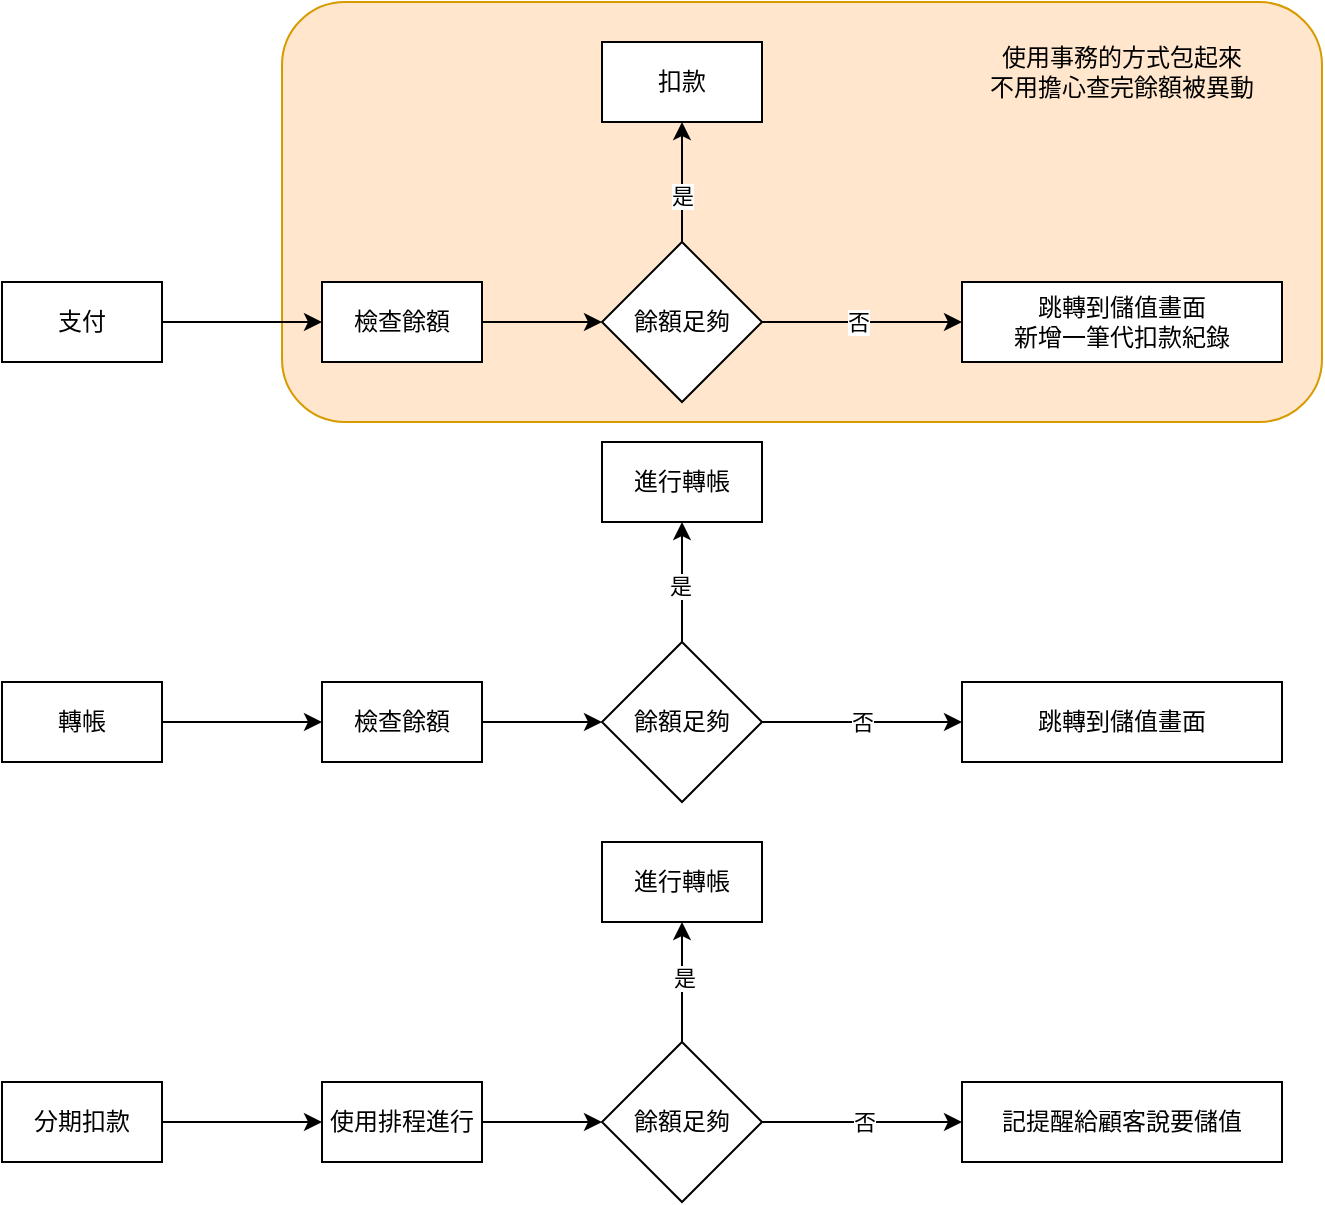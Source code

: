 <mxfile version="24.7.16">
  <diagram name="第 1 页" id="jH3_CTAPR10g_iI8JuLV">
    <mxGraphModel dx="989" dy="514" grid="1" gridSize="10" guides="1" tooltips="1" connect="1" arrows="1" fold="1" page="1" pageScale="1" pageWidth="827" pageHeight="1169" math="0" shadow="0">
      <root>
        <mxCell id="0" />
        <mxCell id="1" parent="0" />
        <mxCell id="nv5IyBdoVDJpjVyae5QC-42" value="" style="rounded=1;whiteSpace=wrap;html=1;fillColor=#ffe6cc;strokeColor=#d79b00;" vertex="1" parent="1">
          <mxGeometry x="260" y="20" width="520" height="210" as="geometry" />
        </mxCell>
        <mxCell id="nv5IyBdoVDJpjVyae5QC-13" value="" style="edgeStyle=orthogonalEdgeStyle;rounded=0;orthogonalLoop=1;jettySize=auto;html=1;" edge="1" parent="1" source="nv5IyBdoVDJpjVyae5QC-1" target="nv5IyBdoVDJpjVyae5QC-2">
          <mxGeometry relative="1" as="geometry" />
        </mxCell>
        <mxCell id="nv5IyBdoVDJpjVyae5QC-1" value="支付" style="rounded=0;whiteSpace=wrap;html=1;" vertex="1" parent="1">
          <mxGeometry x="120" y="160" width="80" height="40" as="geometry" />
        </mxCell>
        <mxCell id="nv5IyBdoVDJpjVyae5QC-12" value="" style="edgeStyle=orthogonalEdgeStyle;rounded=0;orthogonalLoop=1;jettySize=auto;html=1;" edge="1" parent="1" source="nv5IyBdoVDJpjVyae5QC-2" target="nv5IyBdoVDJpjVyae5QC-4">
          <mxGeometry relative="1" as="geometry" />
        </mxCell>
        <mxCell id="nv5IyBdoVDJpjVyae5QC-2" value="檢查餘額" style="rounded=0;whiteSpace=wrap;html=1;" vertex="1" parent="1">
          <mxGeometry x="280" y="160" width="80" height="40" as="geometry" />
        </mxCell>
        <mxCell id="nv5IyBdoVDJpjVyae5QC-7" value="" style="edgeStyle=orthogonalEdgeStyle;rounded=0;orthogonalLoop=1;jettySize=auto;html=1;" edge="1" parent="1" source="nv5IyBdoVDJpjVyae5QC-4" target="nv5IyBdoVDJpjVyae5QC-6">
          <mxGeometry relative="1" as="geometry" />
        </mxCell>
        <mxCell id="nv5IyBdoVDJpjVyae5QC-8" value="是" style="edgeLabel;html=1;align=center;verticalAlign=middle;resizable=0;points=[];" vertex="1" connectable="0" parent="nv5IyBdoVDJpjVyae5QC-7">
          <mxGeometry x="-0.236" relative="1" as="geometry">
            <mxPoint as="offset" />
          </mxGeometry>
        </mxCell>
        <mxCell id="nv5IyBdoVDJpjVyae5QC-10" value="" style="edgeStyle=orthogonalEdgeStyle;rounded=0;orthogonalLoop=1;jettySize=auto;html=1;" edge="1" parent="1" source="nv5IyBdoVDJpjVyae5QC-4" target="nv5IyBdoVDJpjVyae5QC-9">
          <mxGeometry relative="1" as="geometry" />
        </mxCell>
        <mxCell id="nv5IyBdoVDJpjVyae5QC-11" value="否" style="edgeLabel;html=1;align=center;verticalAlign=middle;resizable=0;points=[];" vertex="1" connectable="0" parent="nv5IyBdoVDJpjVyae5QC-10">
          <mxGeometry x="-0.055" relative="1" as="geometry">
            <mxPoint as="offset" />
          </mxGeometry>
        </mxCell>
        <mxCell id="nv5IyBdoVDJpjVyae5QC-4" value="餘額足夠" style="rhombus;whiteSpace=wrap;html=1;" vertex="1" parent="1">
          <mxGeometry x="420" y="140" width="80" height="80" as="geometry" />
        </mxCell>
        <mxCell id="nv5IyBdoVDJpjVyae5QC-6" value="扣款" style="rounded=0;whiteSpace=wrap;html=1;" vertex="1" parent="1">
          <mxGeometry x="420" y="40" width="80" height="40" as="geometry" />
        </mxCell>
        <mxCell id="nv5IyBdoVDJpjVyae5QC-9" value="跳轉到儲值畫面&lt;div&gt;新增一筆代扣款紀錄&lt;/div&gt;" style="rounded=0;whiteSpace=wrap;html=1;" vertex="1" parent="1">
          <mxGeometry x="600" y="160" width="160" height="40" as="geometry" />
        </mxCell>
        <mxCell id="nv5IyBdoVDJpjVyae5QC-24" value="" style="edgeStyle=orthogonalEdgeStyle;rounded=0;orthogonalLoop=1;jettySize=auto;html=1;" edge="1" parent="1" source="nv5IyBdoVDJpjVyae5QC-14" target="nv5IyBdoVDJpjVyae5QC-23">
          <mxGeometry relative="1" as="geometry" />
        </mxCell>
        <mxCell id="nv5IyBdoVDJpjVyae5QC-14" value="轉帳" style="rounded=0;whiteSpace=wrap;html=1;" vertex="1" parent="1">
          <mxGeometry x="120" y="360" width="80" height="40" as="geometry" />
        </mxCell>
        <mxCell id="nv5IyBdoVDJpjVyae5QC-22" value="" style="edgeStyle=orthogonalEdgeStyle;rounded=0;orthogonalLoop=1;jettySize=auto;html=1;" edge="1" parent="1" source="nv5IyBdoVDJpjVyae5QC-17" target="nv5IyBdoVDJpjVyae5QC-19">
          <mxGeometry relative="1" as="geometry" />
        </mxCell>
        <mxCell id="nv5IyBdoVDJpjVyae5QC-17" value="分期扣款" style="rounded=0;whiteSpace=wrap;html=1;" vertex="1" parent="1">
          <mxGeometry x="120" y="560" width="80" height="40" as="geometry" />
        </mxCell>
        <mxCell id="nv5IyBdoVDJpjVyae5QC-34" value="" style="edgeStyle=orthogonalEdgeStyle;rounded=0;orthogonalLoop=1;jettySize=auto;html=1;" edge="1" parent="1" source="nv5IyBdoVDJpjVyae5QC-19" target="nv5IyBdoVDJpjVyae5QC-33">
          <mxGeometry relative="1" as="geometry" />
        </mxCell>
        <mxCell id="nv5IyBdoVDJpjVyae5QC-19" value="使用排程進行" style="rounded=0;whiteSpace=wrap;html=1;" vertex="1" parent="1">
          <mxGeometry x="280" y="560" width="80" height="40" as="geometry" />
        </mxCell>
        <mxCell id="nv5IyBdoVDJpjVyae5QC-26" value="" style="edgeStyle=orthogonalEdgeStyle;rounded=0;orthogonalLoop=1;jettySize=auto;html=1;" edge="1" parent="1" source="nv5IyBdoVDJpjVyae5QC-23" target="nv5IyBdoVDJpjVyae5QC-25">
          <mxGeometry relative="1" as="geometry" />
        </mxCell>
        <mxCell id="nv5IyBdoVDJpjVyae5QC-23" value="檢查餘額" style="rounded=0;whiteSpace=wrap;html=1;" vertex="1" parent="1">
          <mxGeometry x="280" y="360" width="80" height="40" as="geometry" />
        </mxCell>
        <mxCell id="nv5IyBdoVDJpjVyae5QC-28" value="" style="edgeStyle=orthogonalEdgeStyle;rounded=0;orthogonalLoop=1;jettySize=auto;html=1;" edge="1" parent="1" source="nv5IyBdoVDJpjVyae5QC-25" target="nv5IyBdoVDJpjVyae5QC-27">
          <mxGeometry relative="1" as="geometry" />
        </mxCell>
        <mxCell id="nv5IyBdoVDJpjVyae5QC-31" value="是" style="edgeLabel;html=1;align=center;verticalAlign=middle;resizable=0;points=[];" vertex="1" connectable="0" parent="nv5IyBdoVDJpjVyae5QC-28">
          <mxGeometry x="-0.051" y="1" relative="1" as="geometry">
            <mxPoint as="offset" />
          </mxGeometry>
        </mxCell>
        <mxCell id="nv5IyBdoVDJpjVyae5QC-30" value="" style="edgeStyle=orthogonalEdgeStyle;rounded=0;orthogonalLoop=1;jettySize=auto;html=1;" edge="1" parent="1" source="nv5IyBdoVDJpjVyae5QC-25" target="nv5IyBdoVDJpjVyae5QC-29">
          <mxGeometry relative="1" as="geometry" />
        </mxCell>
        <mxCell id="nv5IyBdoVDJpjVyae5QC-32" value="否" style="edgeLabel;html=1;align=center;verticalAlign=middle;resizable=0;points=[];" vertex="1" connectable="0" parent="nv5IyBdoVDJpjVyae5QC-30">
          <mxGeometry x="-0.008" relative="1" as="geometry">
            <mxPoint as="offset" />
          </mxGeometry>
        </mxCell>
        <mxCell id="nv5IyBdoVDJpjVyae5QC-25" value="餘額足夠" style="rhombus;whiteSpace=wrap;html=1;" vertex="1" parent="1">
          <mxGeometry x="420" y="340" width="80" height="80" as="geometry" />
        </mxCell>
        <mxCell id="nv5IyBdoVDJpjVyae5QC-27" value="進行轉帳" style="rounded=0;whiteSpace=wrap;html=1;" vertex="1" parent="1">
          <mxGeometry x="420" y="240" width="80" height="40" as="geometry" />
        </mxCell>
        <mxCell id="nv5IyBdoVDJpjVyae5QC-29" value="跳轉到儲值畫面" style="rounded=0;whiteSpace=wrap;html=1;" vertex="1" parent="1">
          <mxGeometry x="600" y="360" width="160" height="40" as="geometry" />
        </mxCell>
        <mxCell id="nv5IyBdoVDJpjVyae5QC-36" value="" style="edgeStyle=orthogonalEdgeStyle;rounded=0;orthogonalLoop=1;jettySize=auto;html=1;" edge="1" parent="1" source="nv5IyBdoVDJpjVyae5QC-33" target="nv5IyBdoVDJpjVyae5QC-35">
          <mxGeometry relative="1" as="geometry" />
        </mxCell>
        <mxCell id="nv5IyBdoVDJpjVyae5QC-37" value="是" style="edgeLabel;html=1;align=center;verticalAlign=middle;resizable=0;points=[];" vertex="1" connectable="0" parent="nv5IyBdoVDJpjVyae5QC-36">
          <mxGeometry x="0.064" y="-1" relative="1" as="geometry">
            <mxPoint as="offset" />
          </mxGeometry>
        </mxCell>
        <mxCell id="nv5IyBdoVDJpjVyae5QC-39" value="" style="edgeStyle=orthogonalEdgeStyle;rounded=0;orthogonalLoop=1;jettySize=auto;html=1;" edge="1" parent="1" source="nv5IyBdoVDJpjVyae5QC-33" target="nv5IyBdoVDJpjVyae5QC-38">
          <mxGeometry relative="1" as="geometry" />
        </mxCell>
        <mxCell id="nv5IyBdoVDJpjVyae5QC-40" value="否" style="edgeLabel;html=1;align=center;verticalAlign=middle;resizable=0;points=[];" vertex="1" connectable="0" parent="nv5IyBdoVDJpjVyae5QC-39">
          <mxGeometry x="0.01" relative="1" as="geometry">
            <mxPoint as="offset" />
          </mxGeometry>
        </mxCell>
        <mxCell id="nv5IyBdoVDJpjVyae5QC-33" value="餘額足夠" style="rhombus;whiteSpace=wrap;html=1;" vertex="1" parent="1">
          <mxGeometry x="420" y="540" width="80" height="80" as="geometry" />
        </mxCell>
        <mxCell id="nv5IyBdoVDJpjVyae5QC-35" value="進行轉帳" style="rounded=0;whiteSpace=wrap;html=1;" vertex="1" parent="1">
          <mxGeometry x="420" y="440" width="80" height="40" as="geometry" />
        </mxCell>
        <mxCell id="nv5IyBdoVDJpjVyae5QC-38" value="記提醒給顧客說要儲值" style="rounded=0;whiteSpace=wrap;html=1;" vertex="1" parent="1">
          <mxGeometry x="600" y="560" width="160" height="40" as="geometry" />
        </mxCell>
        <mxCell id="nv5IyBdoVDJpjVyae5QC-43" value="使用事務的方式包起來&lt;div&gt;不用擔心查完餘額被異動&lt;/div&gt;" style="text;html=1;align=center;verticalAlign=middle;whiteSpace=wrap;rounded=0;" vertex="1" parent="1">
          <mxGeometry x="605" y="40" width="150" height="30" as="geometry" />
        </mxCell>
      </root>
    </mxGraphModel>
  </diagram>
</mxfile>
